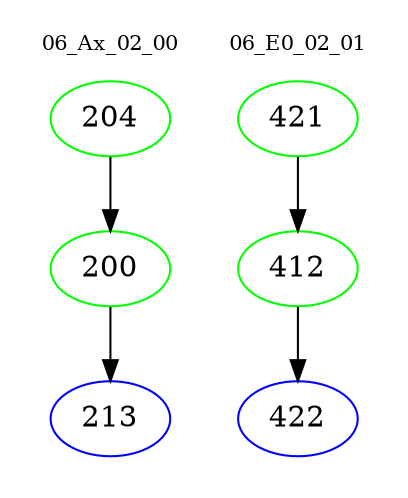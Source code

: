 digraph{
subgraph cluster_0 {
color = white
label = "06_Ax_02_00";
fontsize=10;
T0_204 [label="204", color="green"]
T0_204 -> T0_200 [color="black"]
T0_200 [label="200", color="green"]
T0_200 -> T0_213 [color="black"]
T0_213 [label="213", color="blue"]
}
subgraph cluster_1 {
color = white
label = "06_E0_02_01";
fontsize=10;
T1_421 [label="421", color="green"]
T1_421 -> T1_412 [color="black"]
T1_412 [label="412", color="green"]
T1_412 -> T1_422 [color="black"]
T1_422 [label="422", color="blue"]
}
}
